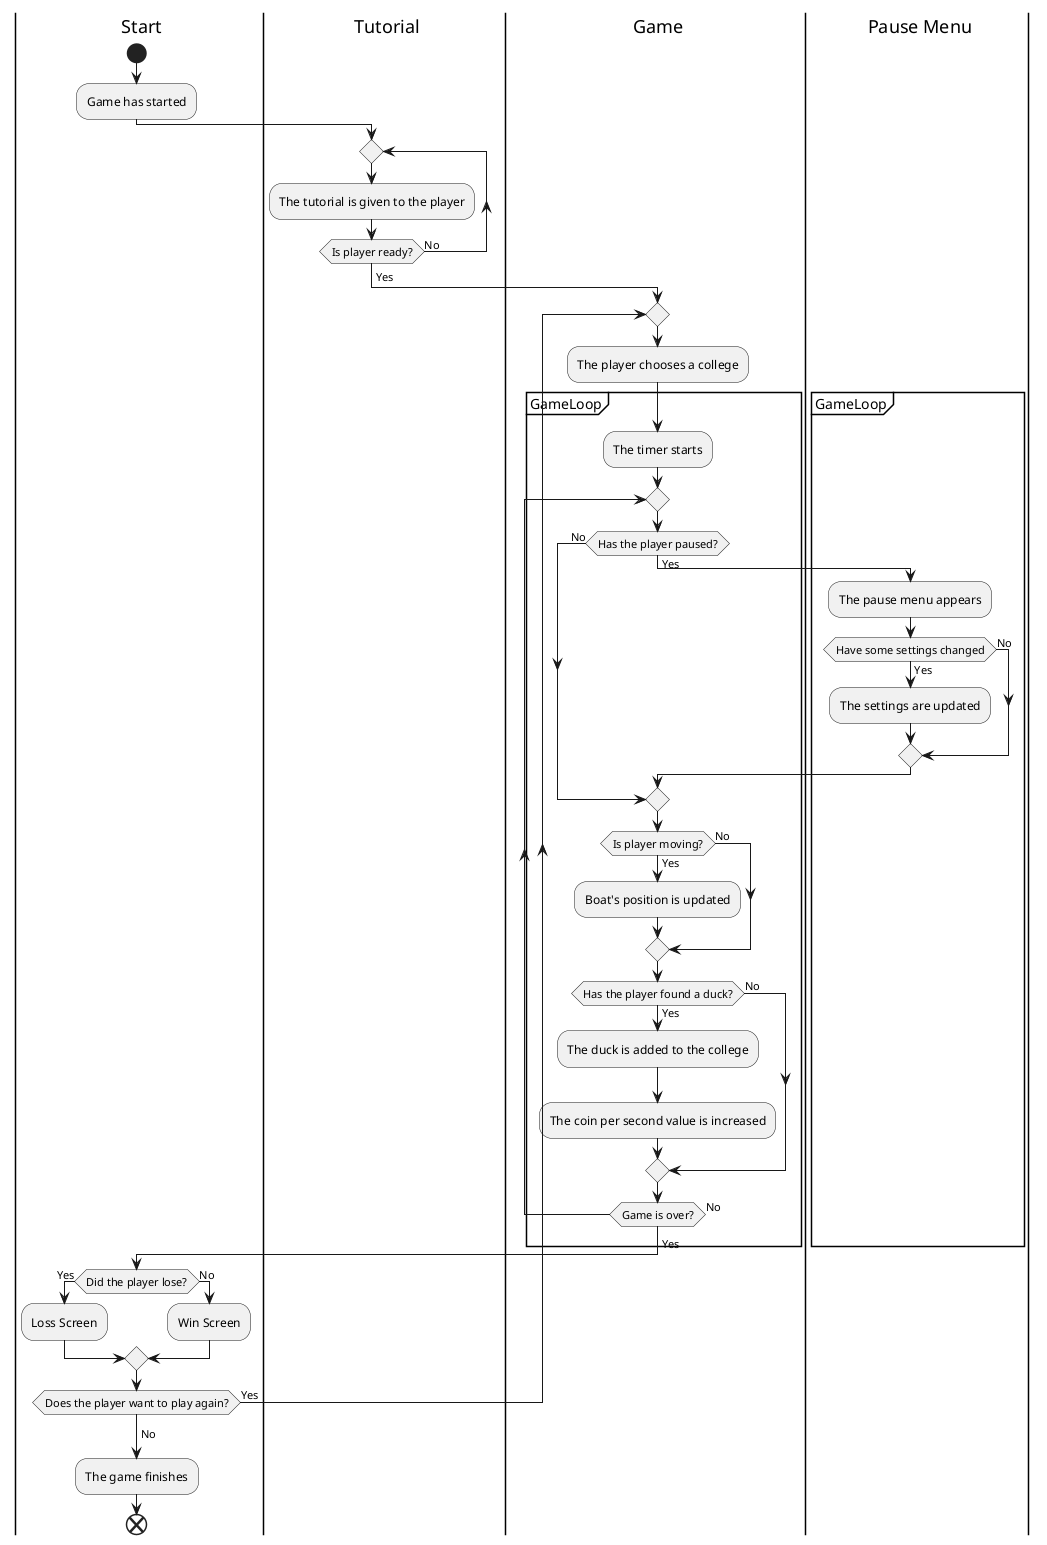 @startuml DuckPiratesActivityDiagram
|s| Start
|t| Tutorial
|g| Game
|p| Pause Menu
|s|
start
:Game has started;
|t|
repeat
:The tutorial is given to the player;
repeat while (Is player ready?) is (No)
->Yes;
|g|
repeat
:The player chooses a college;
partition GameLoop {
 :The timer starts;
 repeat
  if (Has the player paused?) then (Yes)
    |p|
    :The pause menu appears;
    if (Have some settings changed) then (Yes)
      :The settings are updated;
    else (No)
    endif
  else (No)
    |g|
    ->;
  endif
  if (Is player moving?) then (Yes)
    |g|
    :Boat's position is updated;
  else (No)
    ->;
  endif
  if (Has the player found a duck?) then (Yes)
    :The duck is added to the college;
    :The coin per second value is increased;
  else (No)
    ->;
  endif
 repeat while (Game is over?) is (No)
}
|s|
-> Yes;
if (Did the player lose?) then (Yes)
  :Loss Screen;
else (No)
  :Win Screen;
endif
repeat while (Does the player want to play again?) is (Yes)
->No;
:The game finishes;
end

@enduml